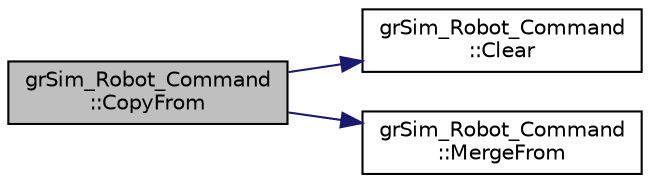 digraph "grSim_Robot_Command::CopyFrom"
{
 // INTERACTIVE_SVG=YES
  edge [fontname="Helvetica",fontsize="10",labelfontname="Helvetica",labelfontsize="10"];
  node [fontname="Helvetica",fontsize="10",shape=record];
  rankdir="LR";
  Node1 [label="grSim_Robot_Command\l::CopyFrom",height=0.2,width=0.4,color="black", fillcolor="grey75", style="filled", fontcolor="black"];
  Node1 -> Node2 [color="midnightblue",fontsize="10",style="solid",fontname="Helvetica"];
  Node2 [label="grSim_Robot_Command\l::Clear",height=0.2,width=0.4,color="black", fillcolor="white", style="filled",URL="$d1/d68/classgr_sim___robot___command.html#ae4cba6571db91bc294a07c8911bdfc13"];
  Node1 -> Node3 [color="midnightblue",fontsize="10",style="solid",fontname="Helvetica"];
  Node3 [label="grSim_Robot_Command\l::MergeFrom",height=0.2,width=0.4,color="black", fillcolor="white", style="filled",URL="$d1/d68/classgr_sim___robot___command.html#a090b6f3d8520bd6b67aa5410141c209f"];
}
